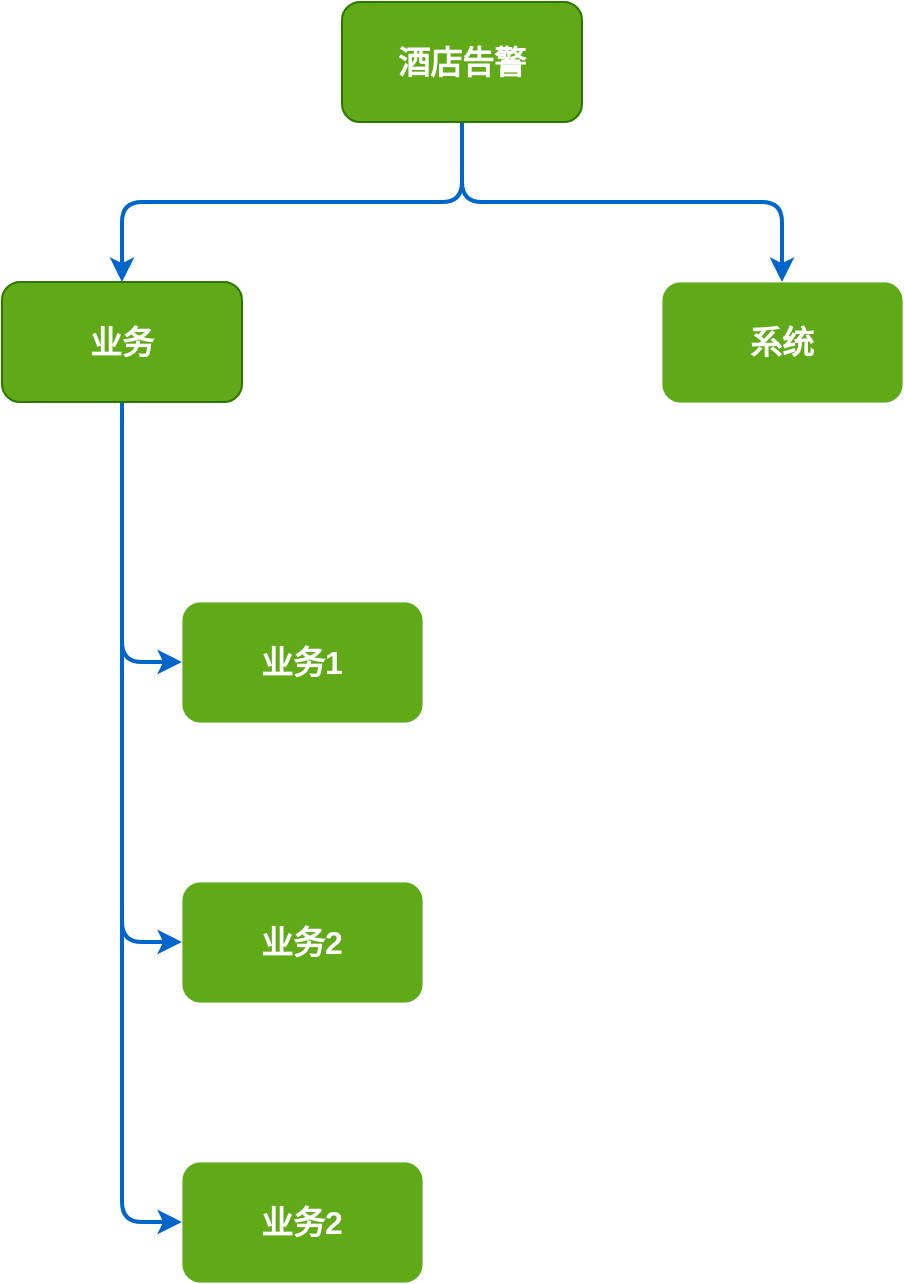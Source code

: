 <mxfile version="22.1.11" type="github">
  <diagram name="第 1 页" id="QWm-hRNVQ0d-1hDXaq5B">
    <mxGraphModel dx="1434" dy="758" grid="1" gridSize="10" guides="1" tooltips="1" connect="1" arrows="1" fold="1" page="1" pageScale="1" pageWidth="827" pageHeight="1169" math="0" shadow="0">
      <root>
        <mxCell id="0" />
        <mxCell id="1" parent="0" />
        <mxCell id="KOZFYyWaLmL6V3dUg2Gw-6" style="edgeStyle=orthogonalEdgeStyle;rounded=1;orthogonalLoop=1;jettySize=auto;html=1;exitX=0.5;exitY=1;exitDx=0;exitDy=0;entryX=0.5;entryY=0;entryDx=0;entryDy=0;strokeWidth=2;strokeColor=#0066CC;" edge="1" parent="1" source="KOZFYyWaLmL6V3dUg2Gw-1" target="KOZFYyWaLmL6V3dUg2Gw-4">
          <mxGeometry relative="1" as="geometry" />
        </mxCell>
        <mxCell id="KOZFYyWaLmL6V3dUg2Gw-8" style="edgeStyle=orthogonalEdgeStyle;rounded=1;orthogonalLoop=1;jettySize=auto;html=1;exitX=0.5;exitY=1;exitDx=0;exitDy=0;entryX=0.5;entryY=0;entryDx=0;entryDy=0;strokeWidth=2;strokeColor=#0066CC;fillColor=#0050ef;" edge="1" parent="1" source="KOZFYyWaLmL6V3dUg2Gw-1" target="KOZFYyWaLmL6V3dUg2Gw-5">
          <mxGeometry relative="1" as="geometry" />
        </mxCell>
        <mxCell id="KOZFYyWaLmL6V3dUg2Gw-1" value="&lt;b&gt;&lt;font style=&quot;font-size: 16px;&quot; color=&quot;#ffffff&quot;&gt;酒店告警&lt;/font&gt;&lt;/b&gt;" style="rounded=1;whiteSpace=wrap;html=1;fillColor=#60a917;strokeColor=#2D7600;fontColor=#ffffff;" vertex="1" parent="1">
          <mxGeometry x="360" y="240" width="120" height="60" as="geometry" />
        </mxCell>
        <mxCell id="KOZFYyWaLmL6V3dUg2Gw-16" style="edgeStyle=orthogonalEdgeStyle;rounded=1;orthogonalLoop=1;jettySize=auto;html=1;exitX=0.5;exitY=1;exitDx=0;exitDy=0;entryX=0;entryY=0.5;entryDx=0;entryDy=0;strokeWidth=2;strokeColor=#0066CC;" edge="1" parent="1" source="KOZFYyWaLmL6V3dUg2Gw-4" target="KOZFYyWaLmL6V3dUg2Gw-13">
          <mxGeometry relative="1" as="geometry" />
        </mxCell>
        <mxCell id="KOZFYyWaLmL6V3dUg2Gw-17" style="edgeStyle=orthogonalEdgeStyle;rounded=1;orthogonalLoop=1;jettySize=auto;html=1;exitX=0.5;exitY=1;exitDx=0;exitDy=0;entryX=0;entryY=0.5;entryDx=0;entryDy=0;strokeWidth=2;strokeColor=#0066CC;" edge="1" parent="1" source="KOZFYyWaLmL6V3dUg2Gw-4" target="KOZFYyWaLmL6V3dUg2Gw-14">
          <mxGeometry relative="1" as="geometry" />
        </mxCell>
        <mxCell id="KOZFYyWaLmL6V3dUg2Gw-18" style="edgeStyle=orthogonalEdgeStyle;rounded=1;orthogonalLoop=1;jettySize=auto;html=1;exitX=0.5;exitY=1;exitDx=0;exitDy=0;entryX=0;entryY=0.5;entryDx=0;entryDy=0;strokeWidth=2;strokeColor=#0066CC;" edge="1" parent="1" source="KOZFYyWaLmL6V3dUg2Gw-4" target="KOZFYyWaLmL6V3dUg2Gw-15">
          <mxGeometry relative="1" as="geometry" />
        </mxCell>
        <mxCell id="KOZFYyWaLmL6V3dUg2Gw-4" value="&lt;span style=&quot;font-size: 16px;&quot;&gt;&lt;b&gt;业务&lt;/b&gt;&lt;/span&gt;" style="rounded=1;whiteSpace=wrap;html=1;fillColor=#60a917;strokeColor=#2D7600;fontColor=#ffffff;" vertex="1" parent="1">
          <mxGeometry x="190" y="380" width="120" height="60" as="geometry" />
        </mxCell>
        <mxCell id="KOZFYyWaLmL6V3dUg2Gw-5" value="&lt;span style=&quot;font-size: 16px;&quot;&gt;&lt;b&gt;系统&lt;/b&gt;&lt;/span&gt;" style="rounded=1;whiteSpace=wrap;html=1;fillColor=#60a917;strokeColor=#2D7600;fontColor=#ffffff;strokeWidth=0;" vertex="1" parent="1">
          <mxGeometry x="520" y="380" width="120" height="60" as="geometry" />
        </mxCell>
        <mxCell id="KOZFYyWaLmL6V3dUg2Gw-13" value="&lt;span style=&quot;font-size: 16px;&quot;&gt;&lt;b&gt;业务1&lt;/b&gt;&lt;/span&gt;" style="rounded=1;whiteSpace=wrap;html=1;fillColor=#60a917;strokeColor=#2D7600;fontColor=#ffffff;strokeWidth=0;" vertex="1" parent="1">
          <mxGeometry x="280" y="540" width="120" height="60" as="geometry" />
        </mxCell>
        <mxCell id="KOZFYyWaLmL6V3dUg2Gw-14" value="&lt;span style=&quot;font-size: 16px;&quot;&gt;&lt;b&gt;业务2&lt;/b&gt;&lt;/span&gt;" style="rounded=1;whiteSpace=wrap;html=1;fillColor=#60a917;strokeColor=#2D7600;fontColor=#ffffff;strokeWidth=0;" vertex="1" parent="1">
          <mxGeometry x="280" y="680" width="120" height="60" as="geometry" />
        </mxCell>
        <mxCell id="KOZFYyWaLmL6V3dUg2Gw-15" value="&lt;span style=&quot;font-size: 16px;&quot;&gt;&lt;b&gt;业务2&lt;/b&gt;&lt;/span&gt;" style="rounded=1;whiteSpace=wrap;html=1;fillColor=#60a917;strokeColor=#2D7600;fontColor=#ffffff;strokeWidth=0;" vertex="1" parent="1">
          <mxGeometry x="280" y="820" width="120" height="60" as="geometry" />
        </mxCell>
      </root>
    </mxGraphModel>
  </diagram>
</mxfile>
